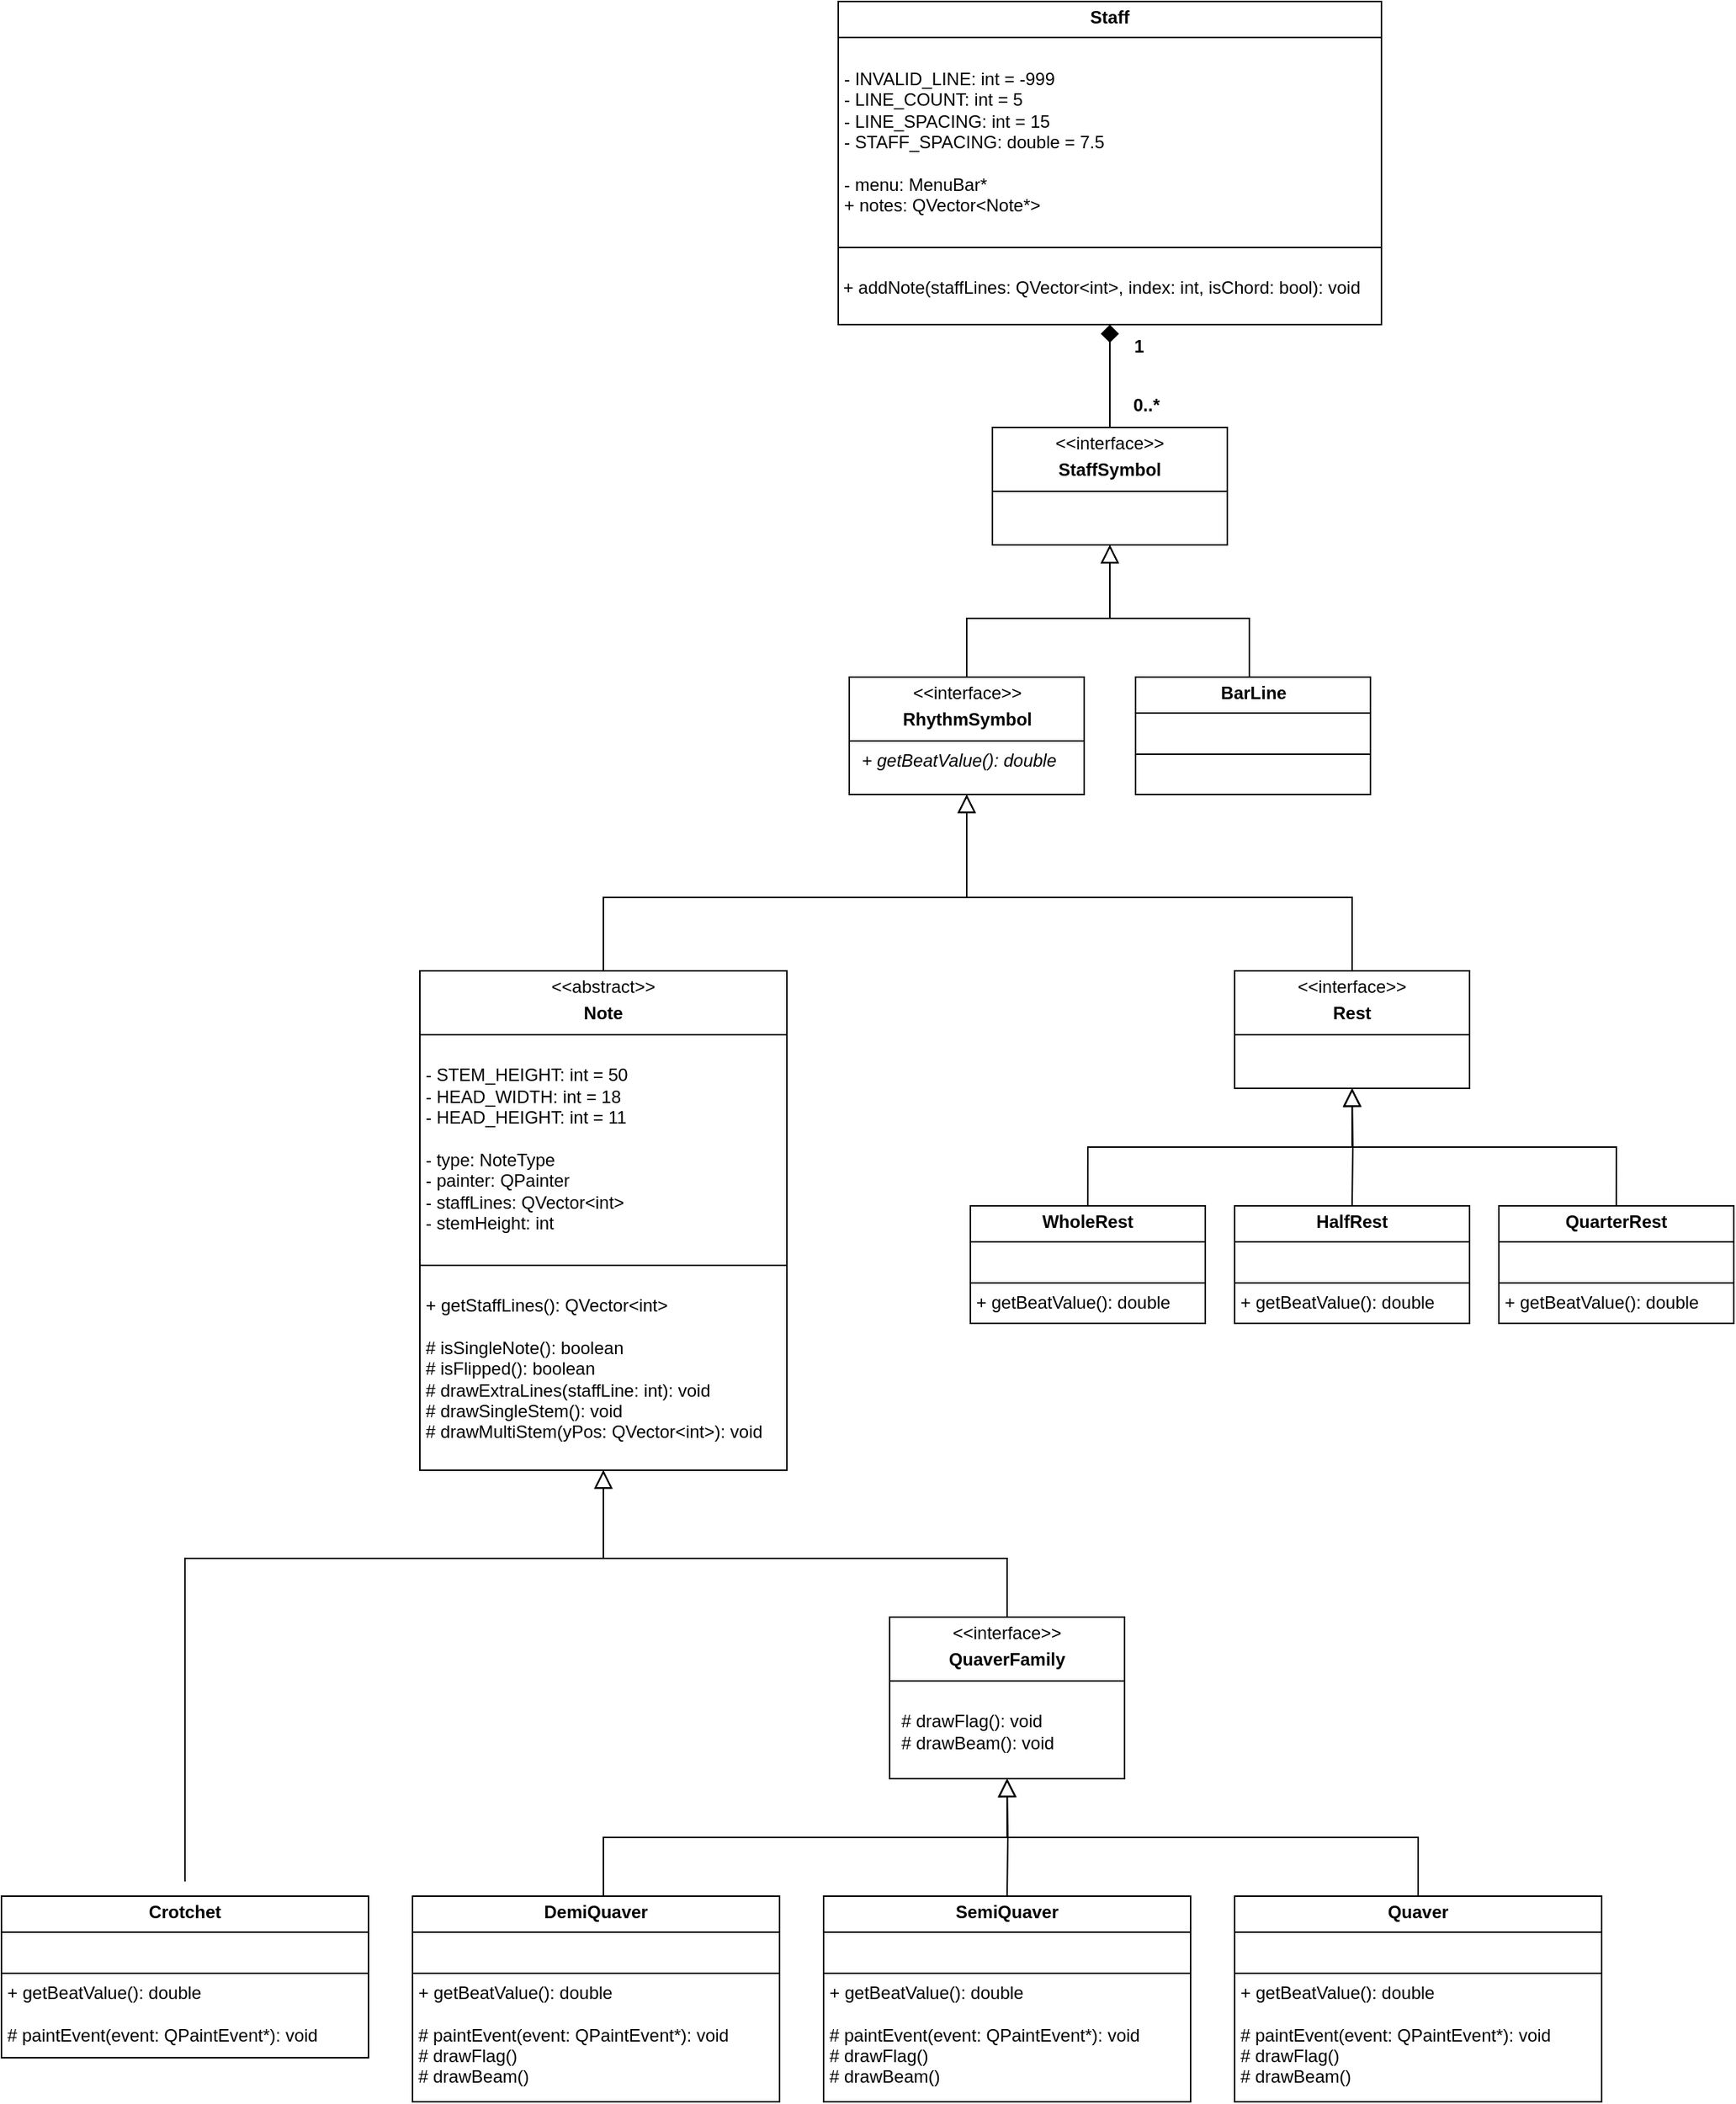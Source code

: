 <mxfile version="25.0.1">
  <diagram name="Page-1" id="ZHnEIwUeH1aHhkg0L1_h">
    <mxGraphModel dx="2181" dy="1877" grid="1" gridSize="10" guides="1" tooltips="1" connect="1" arrows="1" fold="1" page="1" pageScale="1" pageWidth="827" pageHeight="1169" math="0" shadow="0">
      <root>
        <mxCell id="0" />
        <mxCell id="1" parent="0" />
        <mxCell id="61lvURAlY18TH1YNvSzT-313" style="edgeStyle=orthogonalEdgeStyle;rounded=0;orthogonalLoop=1;jettySize=auto;html=1;entryX=0.5;entryY=1;entryDx=0;entryDy=0;endArrow=block;endFill=0;endSize=10;" parent="1" source="61lvURAlY18TH1YNvSzT-282" target="61lvURAlY18TH1YNvSzT-298" edge="1">
          <mxGeometry relative="1" as="geometry">
            <Array as="points">
              <mxPoint x="120" y="190" />
              <mxPoint x="368" y="190" />
            </Array>
          </mxGeometry>
        </mxCell>
        <mxCell id="61lvURAlY18TH1YNvSzT-282" value="&lt;p style=&quot;margin:0px;margin-top:4px;text-align:center;&quot;&gt;&amp;lt;&amp;lt;abstract&amp;gt;&amp;gt;&lt;/p&gt;&lt;p style=&quot;margin:0px;margin-top:4px;text-align:center;&quot;&gt;&lt;b&gt;Note&lt;/b&gt;&lt;/p&gt;&lt;hr size=&quot;1&quot; style=&quot;border-style:solid;&quot;&gt;&lt;p style=&quot;margin:0px;margin-left:4px;&quot;&gt;&lt;br&gt;&lt;/p&gt;&lt;p style=&quot;margin:0px;margin-left:4px;&quot;&gt;&lt;span style=&quot;background-color: initial;&quot;&gt;- STEM_HEIGHT: int = 50&lt;/span&gt;&lt;/p&gt;&lt;p style=&quot;margin:0px;margin-left:4px;&quot;&gt;- HEAD_WIDTH: int = 18&lt;/p&gt;&lt;p style=&quot;margin:0px;margin-left:4px;&quot;&gt;- HEAD_HEIGHT: int = 11&lt;/p&gt;&lt;p style=&quot;margin:0px;margin-left:4px;&quot;&gt;&lt;br&gt;&lt;/p&gt;&lt;p style=&quot;margin:0px;margin-left:4px;&quot;&gt;- type: NoteType&lt;/p&gt;&lt;p style=&quot;margin:0px;margin-left:4px;&quot;&gt;- painter: QPainter&lt;/p&gt;&lt;p style=&quot;margin:0px;margin-left:4px;&quot;&gt;- staffLines: QVector&amp;lt;int&amp;gt;&lt;/p&gt;&lt;p style=&quot;margin:0px;margin-left:4px;&quot;&gt;- stemHeight: int&lt;/p&gt;&lt;p style=&quot;margin:0px;margin-left:4px;&quot;&gt;&lt;br&gt;&lt;/p&gt;&lt;hr size=&quot;1&quot; style=&quot;border-style:solid;&quot;&gt;&lt;br&gt;&lt;p style=&quot;margin:0px;margin-left:4px;&quot;&gt;+ getStaffLines(): QVector&amp;lt;int&amp;gt;&lt;/p&gt;&lt;p style=&quot;margin:0px;margin-left:4px;&quot;&gt;&lt;br&gt;&lt;/p&gt;&lt;p style=&quot;margin:0px;margin-left:4px;&quot;&gt;# isSingleNote(): boolean&lt;/p&gt;&lt;p style=&quot;margin:0px;margin-left:4px;&quot;&gt;# isFlipped(): boolean&lt;/p&gt;&lt;p style=&quot;margin:0px;margin-left:4px;&quot;&gt;# drawExtraLines(staffLine: int): void&lt;/p&gt;&lt;p style=&quot;margin:0px;margin-left:4px;&quot;&gt;# drawSingleStem(): void&lt;/p&gt;&lt;p style=&quot;margin:0px;margin-left:4px;&quot;&gt;# drawMultiStem(yPos: QVector&amp;lt;int&amp;gt;): void&lt;/p&gt;" style="verticalAlign=top;align=left;overflow=fill;html=1;whiteSpace=wrap;" parent="1" vertex="1">
          <mxGeometry x="-5" y="240" width="250" height="340" as="geometry" />
        </mxCell>
        <mxCell id="61lvURAlY18TH1YNvSzT-311" style="edgeStyle=orthogonalEdgeStyle;rounded=0;orthogonalLoop=1;jettySize=auto;html=1;endArrow=block;endFill=0;entryX=0.5;entryY=1;entryDx=0;entryDy=0;endSize=10;" parent="1" source="61lvURAlY18TH1YNvSzT-286" target="61lvURAlY18TH1YNvSzT-282" edge="1">
          <mxGeometry relative="1" as="geometry">
            <mxPoint x="395" y="620" as="targetPoint" />
            <Array as="points">
              <mxPoint x="395" y="640" />
              <mxPoint x="120" y="640" />
            </Array>
          </mxGeometry>
        </mxCell>
        <mxCell id="61lvURAlY18TH1YNvSzT-286" value="&lt;p style=&quot;margin: 4px 0px 0px; text-align: center;&quot;&gt;&amp;lt;&amp;lt;interface&amp;gt;&amp;gt;&lt;/p&gt;&lt;p style=&quot;margin: 4px 0px 0px; text-align: center;&quot;&gt;&lt;b style=&quot;&quot;&gt;QuaverFamily&lt;/b&gt;&lt;/p&gt;&lt;hr size=&quot;1&quot; style=&quot;border-style:solid;&quot;&gt;&lt;p style=&quot;margin:0px;margin-left:8px;&quot;&gt;&lt;br&gt;&lt;/p&gt;&lt;p style=&quot;margin:0px;margin-left:8px;&quot;&gt;# drawFlag(): void&lt;/p&gt;&lt;p style=&quot;margin:0px;margin-left:8px;&quot;&gt;# drawBeam(): void&lt;/p&gt;" style="verticalAlign=top;align=left;overflow=fill;html=1;whiteSpace=wrap;" parent="1" vertex="1">
          <mxGeometry x="315" y="680" width="160" height="110" as="geometry" />
        </mxCell>
        <mxCell id="61lvURAlY18TH1YNvSzT-294" style="edgeStyle=orthogonalEdgeStyle;rounded=0;orthogonalLoop=1;jettySize=auto;html=1;entryX=0.5;entryY=1;entryDx=0;entryDy=0;endArrow=block;endFill=0;endSize=10;" parent="1" target="61lvURAlY18TH1YNvSzT-286" edge="1">
          <mxGeometry relative="1" as="geometry">
            <mxPoint x="200" y="770" as="targetPoint" />
            <mxPoint x="120.043" y="870" as="sourcePoint" />
            <Array as="points">
              <mxPoint x="120" y="830" />
              <mxPoint x="395" y="830" />
            </Array>
          </mxGeometry>
        </mxCell>
        <mxCell id="61lvURAlY18TH1YNvSzT-292" style="edgeStyle=orthogonalEdgeStyle;rounded=0;orthogonalLoop=1;jettySize=auto;html=1;exitX=0.5;exitY=0;exitDx=0;exitDy=0;entryX=0.5;entryY=1;entryDx=0;entryDy=0;endArrow=block;endFill=0;endSize=10;" parent="1" target="61lvURAlY18TH1YNvSzT-286" edge="1">
          <mxGeometry relative="1" as="geometry">
            <mxPoint x="395" y="870" as="sourcePoint" />
          </mxGeometry>
        </mxCell>
        <mxCell id="61lvURAlY18TH1YNvSzT-296" style="edgeStyle=orthogonalEdgeStyle;rounded=0;orthogonalLoop=1;jettySize=auto;html=1;entryX=0.5;entryY=1;entryDx=0;entryDy=0;endArrow=block;endFill=0;endSize=10;" parent="1" target="61lvURAlY18TH1YNvSzT-286" edge="1">
          <mxGeometry relative="1" as="geometry">
            <mxPoint x="675" y="870" as="sourcePoint" />
            <Array as="points">
              <mxPoint x="675" y="830" />
              <mxPoint x="395" y="830" />
            </Array>
          </mxGeometry>
        </mxCell>
        <mxCell id="61lvURAlY18TH1YNvSzT-312" style="edgeStyle=orthogonalEdgeStyle;rounded=0;orthogonalLoop=1;jettySize=auto;html=1;entryX=0.5;entryY=1;entryDx=0;entryDy=0;endArrow=block;endFill=0;endSize=10;" parent="1" target="61lvURAlY18TH1YNvSzT-282" edge="1">
          <mxGeometry relative="1" as="geometry">
            <mxPoint x="-165" y="860" as="sourcePoint" />
            <Array as="points">
              <mxPoint x="-165" y="640" />
              <mxPoint x="120" y="640" />
            </Array>
          </mxGeometry>
        </mxCell>
        <mxCell id="61lvURAlY18TH1YNvSzT-316" style="edgeStyle=orthogonalEdgeStyle;rounded=0;orthogonalLoop=1;jettySize=auto;html=1;entryX=0.5;entryY=1;entryDx=0;entryDy=0;endArrow=diamond;endFill=1;endSize=10;startSize=8;" parent="1" source="61lvURAlY18TH1YNvSzT-297" target="61lvURAlY18TH1YNvSzT-315" edge="1">
          <mxGeometry relative="1" as="geometry" />
        </mxCell>
        <mxCell id="61lvURAlY18TH1YNvSzT-297" value="&lt;p style=&quot;margin: 4px 0px 0px; text-align: center;&quot;&gt;&amp;lt;&amp;lt;interface&amp;gt;&amp;gt;&lt;/p&gt;&lt;p style=&quot;margin: 4px 0px 0px; text-align: center;&quot;&gt;&lt;b&gt;StaffSymbol&lt;/b&gt;&lt;/p&gt;&lt;hr size=&quot;1&quot; style=&quot;border-style:solid;&quot;&gt;&lt;p style=&quot;margin:0px;margin-left:8px;&quot;&gt;&lt;br&gt;&lt;/p&gt;" style="verticalAlign=top;align=left;overflow=fill;html=1;whiteSpace=wrap;" parent="1" vertex="1">
          <mxGeometry x="385" y="-130" width="160" height="80" as="geometry" />
        </mxCell>
        <mxCell id="61lvURAlY18TH1YNvSzT-303" style="edgeStyle=orthogonalEdgeStyle;rounded=0;orthogonalLoop=1;jettySize=auto;html=1;entryX=0.5;entryY=1;entryDx=0;entryDy=0;endArrow=block;endFill=0;endSize=10;" parent="1" source="61lvURAlY18TH1YNvSzT-298" target="61lvURAlY18TH1YNvSzT-297" edge="1">
          <mxGeometry relative="1" as="geometry">
            <Array as="points">
              <mxPoint x="368" />
              <mxPoint x="465" />
            </Array>
          </mxGeometry>
        </mxCell>
        <mxCell id="61lvURAlY18TH1YNvSzT-298" value="&lt;p style=&quot;margin: 4px 0px 0px; text-align: center;&quot;&gt;&amp;lt;&amp;lt;interface&amp;gt;&amp;gt;&lt;/p&gt;&lt;p style=&quot;margin: 4px 0px 0px; text-align: center;&quot;&gt;&lt;b&gt;RhythmSymbol&lt;/b&gt;&lt;/p&gt;&lt;hr size=&quot;1&quot; style=&quot;border-style:solid;&quot;&gt;&lt;p style=&quot;margin:0px;margin-left:8px;&quot;&gt;&lt;span style=&quot;background-color: initial;&quot;&gt;&lt;i&gt;+ getBeatValue(): double&lt;/i&gt;&lt;/span&gt;&lt;/p&gt;" style="verticalAlign=top;align=left;overflow=fill;html=1;whiteSpace=wrap;" parent="1" vertex="1">
          <mxGeometry x="287.5" y="40" width="160" height="80" as="geometry" />
        </mxCell>
        <mxCell id="61lvURAlY18TH1YNvSzT-314" style="edgeStyle=orthogonalEdgeStyle;rounded=0;orthogonalLoop=1;jettySize=auto;html=1;entryX=0.5;entryY=1;entryDx=0;entryDy=0;endArrow=block;endFill=0;endSize=10;" parent="1" source="61lvURAlY18TH1YNvSzT-304" target="61lvURAlY18TH1YNvSzT-298" edge="1">
          <mxGeometry relative="1" as="geometry">
            <Array as="points">
              <mxPoint x="630" y="190" />
              <mxPoint x="368" y="190" />
            </Array>
          </mxGeometry>
        </mxCell>
        <mxCell id="61lvURAlY18TH1YNvSzT-304" value="&lt;p style=&quot;margin: 4px 0px 0px; text-align: center;&quot;&gt;&amp;lt;&amp;lt;interface&amp;gt;&amp;gt;&lt;/p&gt;&lt;p style=&quot;margin: 4px 0px 0px; text-align: center;&quot;&gt;&lt;b&gt;Rest&lt;/b&gt;&lt;/p&gt;&lt;hr size=&quot;1&quot; style=&quot;border-style:solid;&quot;&gt;&lt;p style=&quot;margin:0px;margin-left:8px;&quot;&gt;&lt;br&gt;&lt;/p&gt;&lt;p style=&quot;margin:0px;margin-left:8px;&quot;&gt;&lt;br&gt;&lt;/p&gt;" style="verticalAlign=top;align=left;overflow=fill;html=1;whiteSpace=wrap;" parent="1" vertex="1">
          <mxGeometry x="550" y="240" width="160" height="80" as="geometry" />
        </mxCell>
        <mxCell id="61lvURAlY18TH1YNvSzT-309" style="edgeStyle=orthogonalEdgeStyle;rounded=0;orthogonalLoop=1;jettySize=auto;html=1;entryX=0.5;entryY=1;entryDx=0;entryDy=0;endArrow=block;endFill=0;endSize=10;" parent="1" target="61lvURAlY18TH1YNvSzT-304" edge="1">
          <mxGeometry relative="1" as="geometry">
            <mxPoint x="449.957" y="400" as="sourcePoint" />
            <Array as="points">
              <mxPoint x="450" y="360" />
              <mxPoint x="630" y="360" />
            </Array>
          </mxGeometry>
        </mxCell>
        <mxCell id="61lvURAlY18TH1YNvSzT-308" style="edgeStyle=orthogonalEdgeStyle;rounded=0;orthogonalLoop=1;jettySize=auto;html=1;entryX=0.5;entryY=1;entryDx=0;entryDy=0;endArrow=block;endFill=0;endSize=10;" parent="1" target="61lvURAlY18TH1YNvSzT-304" edge="1">
          <mxGeometry relative="1" as="geometry">
            <mxPoint x="630" y="400" as="sourcePoint" />
          </mxGeometry>
        </mxCell>
        <mxCell id="61lvURAlY18TH1YNvSzT-310" style="edgeStyle=orthogonalEdgeStyle;rounded=0;orthogonalLoop=1;jettySize=auto;html=1;endArrow=block;endFill=0;endSize=10;" parent="1" edge="1">
          <mxGeometry relative="1" as="geometry">
            <mxPoint x="630" y="320" as="targetPoint" />
            <mxPoint x="809.957" y="400" as="sourcePoint" />
            <Array as="points">
              <mxPoint x="810" y="360" />
              <mxPoint x="630" y="360" />
            </Array>
          </mxGeometry>
        </mxCell>
        <mxCell id="61lvURAlY18TH1YNvSzT-315" value="&lt;p style=&quot;margin:0px;margin-top:4px;text-align:center;&quot;&gt;&lt;b style=&quot;background-color: initial;&quot;&gt;Staff&lt;/b&gt;&lt;/p&gt;&lt;hr size=&quot;1&quot; style=&quot;border-style:solid;&quot;&gt;&lt;p style=&quot;margin:0px;margin-left:4px;&quot;&gt;&lt;br&gt;&lt;/p&gt;&lt;p style=&quot;margin:0px;margin-left:4px;&quot;&gt;- INVALID_LINE: int = -999&lt;/p&gt;&lt;p style=&quot;margin:0px;margin-left:4px;&quot;&gt;&lt;span style=&quot;background-color: initial;&quot;&gt;- LINE_COUNT: int = 5&lt;/span&gt;&lt;/p&gt;&lt;p style=&quot;margin:0px;margin-left:4px;&quot;&gt;- LINE_SPACING: int = 15&lt;/p&gt;&lt;p style=&quot;margin: 0px 0px 0px 4px;&quot;&gt;- STAFF_SPACING: double = 7.5&lt;/p&gt;&lt;div&gt;&lt;br&gt;&lt;/div&gt;&lt;p style=&quot;margin:0px;margin-left:4px;&quot;&gt;&lt;span style=&quot;background-color: initial;&quot;&gt;- menu: MenuBar*&lt;/span&gt;&lt;/p&gt;&lt;p style=&quot;margin:0px;margin-left:4px;&quot;&gt;&lt;span style=&quot;background-color: initial;&quot;&gt;+ notes: QVector&amp;lt;Note*&amp;gt;&lt;/span&gt;&lt;/p&gt;&lt;p style=&quot;margin:0px;margin-left:4px;&quot;&gt;&lt;br&gt;&lt;/p&gt;&lt;hr size=&quot;1&quot; style=&quot;border-style:solid;&quot;&gt;&lt;br&gt;&lt;div&gt;&amp;nbsp;+ addNote(staffLines: QVector&amp;lt;int&amp;gt;, index: int, isChord: bool): void&lt;/div&gt;" style="verticalAlign=top;align=left;overflow=fill;html=1;whiteSpace=wrap;" parent="1" vertex="1">
          <mxGeometry x="280" y="-420" width="370" height="220" as="geometry" />
        </mxCell>
        <mxCell id="61lvURAlY18TH1YNvSzT-324" value="&lt;b&gt;1&lt;/b&gt;" style="text;html=1;align=center;verticalAlign=middle;whiteSpace=wrap;rounded=0;" parent="1" vertex="1">
          <mxGeometry x="475" y="-200" width="20" height="30" as="geometry" />
        </mxCell>
        <mxCell id="61lvURAlY18TH1YNvSzT-325" value="&lt;b&gt;0..*&lt;/b&gt;" style="text;html=1;align=center;verticalAlign=middle;whiteSpace=wrap;rounded=0;" parent="1" vertex="1">
          <mxGeometry x="475" y="-160" width="30" height="30" as="geometry" />
        </mxCell>
        <mxCell id="61lvURAlY18TH1YNvSzT-341" style="edgeStyle=orthogonalEdgeStyle;rounded=0;orthogonalLoop=1;jettySize=auto;html=1;endSize=10;endArrow=block;endFill=0;exitX=0.5;exitY=0;exitDx=0;exitDy=0;" parent="1" source="61lvURAlY18TH1YNvSzT-331" target="61lvURAlY18TH1YNvSzT-297" edge="1">
          <mxGeometry relative="1" as="geometry">
            <Array as="points">
              <mxPoint x="560" y="40" />
              <mxPoint x="560" />
              <mxPoint x="465" />
            </Array>
          </mxGeometry>
        </mxCell>
        <mxCell id="61lvURAlY18TH1YNvSzT-331" value="&lt;p style=&quot;margin:0px;margin-top:4px;text-align:center;&quot;&gt;&lt;b&gt;BarLine&lt;/b&gt;&lt;/p&gt;&lt;hr size=&quot;1&quot; style=&quot;border-style:solid;&quot;&gt;&lt;p style=&quot;margin:0px;margin-left:4px;&quot;&gt;&lt;br&gt;&lt;/p&gt;&lt;hr size=&quot;1&quot; style=&quot;border-style:solid;&quot;&gt;&lt;p style=&quot;margin:0px;margin-left:4px;&quot;&gt;&lt;br&gt;&lt;/p&gt;" style="verticalAlign=top;align=left;overflow=fill;html=1;whiteSpace=wrap;" parent="1" vertex="1">
          <mxGeometry x="482.5" y="40" width="160" height="80" as="geometry" />
        </mxCell>
        <mxCell id="61lvURAlY18TH1YNvSzT-334" value="&lt;p style=&quot;margin:0px;margin-top:4px;text-align:center;&quot;&gt;&lt;b&gt;QuarterRest&lt;/b&gt;&lt;/p&gt;&lt;hr size=&quot;1&quot; style=&quot;border-style:solid;&quot;&gt;&lt;p style=&quot;margin:0px;margin-left:4px;&quot;&gt;&lt;br&gt;&lt;/p&gt;&lt;hr size=&quot;1&quot; style=&quot;border-style:solid;&quot;&gt;&lt;p style=&quot;margin:0px;margin-left:4px;&quot;&gt;+ getBeatValue(): double&lt;/p&gt;" style="verticalAlign=top;align=left;overflow=fill;html=1;whiteSpace=wrap;" parent="1" vertex="1">
          <mxGeometry x="730" y="400" width="160" height="80" as="geometry" />
        </mxCell>
        <mxCell id="61lvURAlY18TH1YNvSzT-335" value="&lt;p style=&quot;margin:0px;margin-top:4px;text-align:center;&quot;&gt;&lt;b&gt;HalfRest&lt;/b&gt;&lt;/p&gt;&lt;hr size=&quot;1&quot; style=&quot;border-style:solid;&quot;&gt;&lt;p style=&quot;margin:0px;margin-left:4px;&quot;&gt;&lt;br&gt;&lt;/p&gt;&lt;hr size=&quot;1&quot; style=&quot;border-style:solid;&quot;&gt;&lt;p style=&quot;margin:0px;margin-left:4px;&quot;&gt;+ getBeatValue(): double&lt;/p&gt;" style="verticalAlign=top;align=left;overflow=fill;html=1;whiteSpace=wrap;" parent="1" vertex="1">
          <mxGeometry x="550" y="400" width="160" height="80" as="geometry" />
        </mxCell>
        <mxCell id="61lvURAlY18TH1YNvSzT-336" value="&lt;p style=&quot;margin:0px;margin-top:4px;text-align:center;&quot;&gt;&lt;b&gt;WholeRest&lt;/b&gt;&lt;/p&gt;&lt;hr size=&quot;1&quot; style=&quot;border-style:solid;&quot;&gt;&lt;p style=&quot;margin:0px;margin-left:4px;&quot;&gt;&lt;br&gt;&lt;/p&gt;&lt;hr size=&quot;1&quot; style=&quot;border-style:solid;&quot;&gt;&lt;p style=&quot;margin:0px;margin-left:4px;&quot;&gt;+ getBeatValue(): double&lt;/p&gt;" style="verticalAlign=top;align=left;overflow=fill;html=1;whiteSpace=wrap;" parent="1" vertex="1">
          <mxGeometry x="370" y="400" width="160" height="80" as="geometry" />
        </mxCell>
        <mxCell id="61lvURAlY18TH1YNvSzT-337" value="&lt;p style=&quot;margin:0px;margin-top:4px;text-align:center;&quot;&gt;&lt;b&gt;Quaver&lt;/b&gt;&lt;/p&gt;&lt;hr size=&quot;1&quot; style=&quot;border-style:solid;&quot;&gt;&lt;p style=&quot;margin:0px;margin-left:4px;&quot;&gt;&lt;br&gt;&lt;/p&gt;&lt;hr size=&quot;1&quot; style=&quot;border-style:solid;&quot;&gt;&lt;p style=&quot;margin: 0px 0px 0px 4px;&quot;&gt;+ getBeatValue(): double&lt;/p&gt;&lt;p style=&quot;margin: 0px 0px 0px 4px;&quot;&gt;&lt;br&gt;&lt;/p&gt;&lt;p style=&quot;margin: 0px 0px 0px 4px;&quot;&gt;# paintEvent(event: QPaintEvent*): void&lt;/p&gt;&lt;p style=&quot;margin: 0px 0px 0px 4px;&quot;&gt;# drawFlag()&lt;/p&gt;&lt;p style=&quot;margin: 0px 0px 0px 4px;&quot;&gt;# drawBeam()&lt;/p&gt;" style="verticalAlign=top;align=left;overflow=fill;html=1;whiteSpace=wrap;" parent="1" vertex="1">
          <mxGeometry x="550" y="870" width="250" height="140" as="geometry" />
        </mxCell>
        <mxCell id="61lvURAlY18TH1YNvSzT-338" value="&lt;p style=&quot;margin:0px;margin-top:4px;text-align:center;&quot;&gt;&lt;b&gt;SemiQuaver&lt;/b&gt;&lt;/p&gt;&lt;hr size=&quot;1&quot; style=&quot;border-style:solid;&quot;&gt;&lt;p style=&quot;margin:0px;margin-left:4px;&quot;&gt;&lt;br&gt;&lt;/p&gt;&lt;hr size=&quot;1&quot; style=&quot;border-style:solid;&quot;&gt;&lt;p style=&quot;margin: 0px 0px 0px 4px;&quot;&gt;+ getBeatValue(): double&lt;/p&gt;&lt;p style=&quot;margin: 0px 0px 0px 4px;&quot;&gt;&lt;br&gt;&lt;/p&gt;&lt;p style=&quot;margin: 0px 0px 0px 4px;&quot;&gt;# paintEvent(event: QPaintEvent*): void&lt;/p&gt;&lt;p style=&quot;margin: 0px 0px 0px 4px;&quot;&gt;# drawFlag()&lt;/p&gt;&lt;p style=&quot;margin: 0px 0px 0px 4px;&quot;&gt;# drawBeam()&lt;/p&gt;" style="verticalAlign=top;align=left;overflow=fill;html=1;whiteSpace=wrap;" parent="1" vertex="1">
          <mxGeometry x="270" y="870" width="250" height="140" as="geometry" />
        </mxCell>
        <mxCell id="61lvURAlY18TH1YNvSzT-339" value="&lt;p style=&quot;margin:0px;margin-top:4px;text-align:center;&quot;&gt;&lt;b&gt;DemiQuaver&lt;/b&gt;&lt;/p&gt;&lt;hr size=&quot;1&quot; style=&quot;border-style:solid;&quot;&gt;&lt;p style=&quot;margin:0px;margin-left:4px;&quot;&gt;&lt;br&gt;&lt;/p&gt;&lt;hr size=&quot;1&quot; style=&quot;border-style:solid;&quot;&gt;&lt;p style=&quot;margin: 0px 0px 0px 4px;&quot;&gt;+ getBeatValue(): double&lt;/p&gt;&lt;p style=&quot;margin: 0px 0px 0px 4px;&quot;&gt;&lt;br&gt;&lt;/p&gt;&lt;p style=&quot;margin: 0px 0px 0px 4px;&quot;&gt;# paintEvent(event: QPaintEvent*): void&lt;/p&gt;&lt;p style=&quot;margin: 0px 0px 0px 4px;&quot;&gt;# drawFlag()&lt;/p&gt;&lt;p style=&quot;margin: 0px 0px 0px 4px;&quot;&gt;# drawBeam()&lt;/p&gt;" style="verticalAlign=top;align=left;overflow=fill;html=1;whiteSpace=wrap;" parent="1" vertex="1">
          <mxGeometry x="-10" y="870" width="250" height="140" as="geometry" />
        </mxCell>
        <mxCell id="61lvURAlY18TH1YNvSzT-340" value="&lt;p style=&quot;margin:0px;margin-top:4px;text-align:center;&quot;&gt;&lt;b&gt;Crotchet&lt;/b&gt;&lt;/p&gt;&lt;hr size=&quot;1&quot; style=&quot;border-style:solid;&quot;&gt;&lt;p style=&quot;margin:0px;margin-left:4px;&quot;&gt;&lt;br&gt;&lt;/p&gt;&lt;hr size=&quot;1&quot; style=&quot;border-style:solid;&quot;&gt;&lt;p style=&quot;margin: 0px 0px 0px 4px;&quot;&gt;+ getBeatValue(): double&lt;/p&gt;&lt;p style=&quot;margin: 0px 0px 0px 4px;&quot;&gt;&lt;br&gt;&lt;/p&gt;&lt;p style=&quot;margin: 0px 0px 0px 4px;&quot;&gt;# paintEvent(event: QPaintEvent*): void&lt;/p&gt;" style="verticalAlign=top;align=left;overflow=fill;html=1;whiteSpace=wrap;" parent="1" vertex="1">
          <mxGeometry x="-290" y="870" width="250" height="110" as="geometry" />
        </mxCell>
      </root>
    </mxGraphModel>
  </diagram>
</mxfile>
